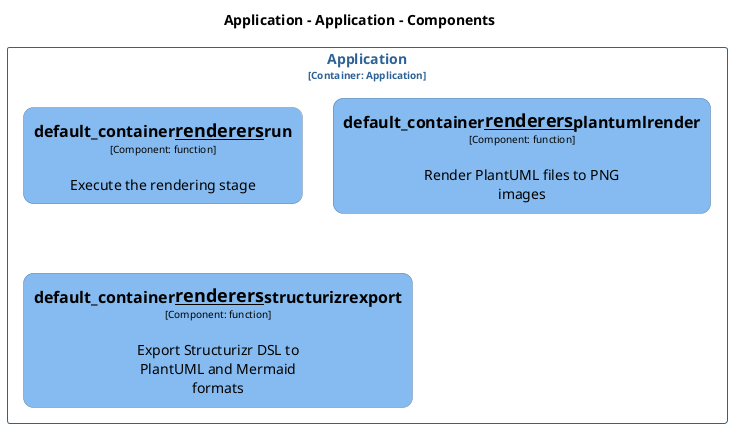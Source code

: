 @startuml
set separator none
title Application - Application - Components

top to bottom direction
skinparam ranksep 60
skinparam nodesep 30

skinparam {
  arrowFontSize 10
  defaultTextAlignment center
  wrapWidth 200
  maxMessageSize 100
  defaultFontName "Arial"
}

hide stereotype

skinparam rectangle<<Application.Application.default_container__renderers__plantumlrender>> {
  BackgroundColor #85bbf0
  FontColor #000000
  BorderColor #5d82a8
  roundCorner 20
  shadowing false
}
skinparam rectangle<<Application.Application.default_container__renderers__run>> {
  BackgroundColor #85bbf0
  FontColor #000000
  BorderColor #5d82a8
  roundCorner 20
  shadowing false
}
skinparam rectangle<<Application.Application.default_container__renderers__structurizrexport>> {
  BackgroundColor #85bbf0
  FontColor #000000
  BorderColor #5d82a8
  roundCorner 20
  shadowing false
}
skinparam rectangle<<Application.Application>> {
  BorderColor #2e6295
  FontColor #2e6295
  shadowing false
}

rectangle "Application\n<size:10>[Container: Application]</size>" <<Application.Application>> {
  rectangle "==default_container__renderers__run\n<size:10>[Component: function]</size>\n\nExecute the rendering stage" <<Application.Application.default_container__renderers__run>> as Application.Application.default_container__renderers__run
  rectangle "==default_container__renderers__plantumlrender\n<size:10>[Component: function]</size>\n\nRender PlantUML files to PNG images" <<Application.Application.default_container__renderers__plantumlrender>> as Application.Application.default_container__renderers__plantumlrender
  rectangle "==default_container__renderers__structurizrexport\n<size:10>[Component: function]</size>\n\nExport Structurizr DSL to PlantUML and Mermaid formats" <<Application.Application.default_container__renderers__structurizrexport>> as Application.Application.default_container__renderers__structurizrexport
}

@enduml